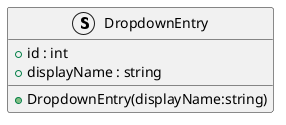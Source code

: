 @startuml
struct DropdownEntry {
    + id : int
    + displayName : string
    + DropdownEntry(displayName:string)
}
@enduml
